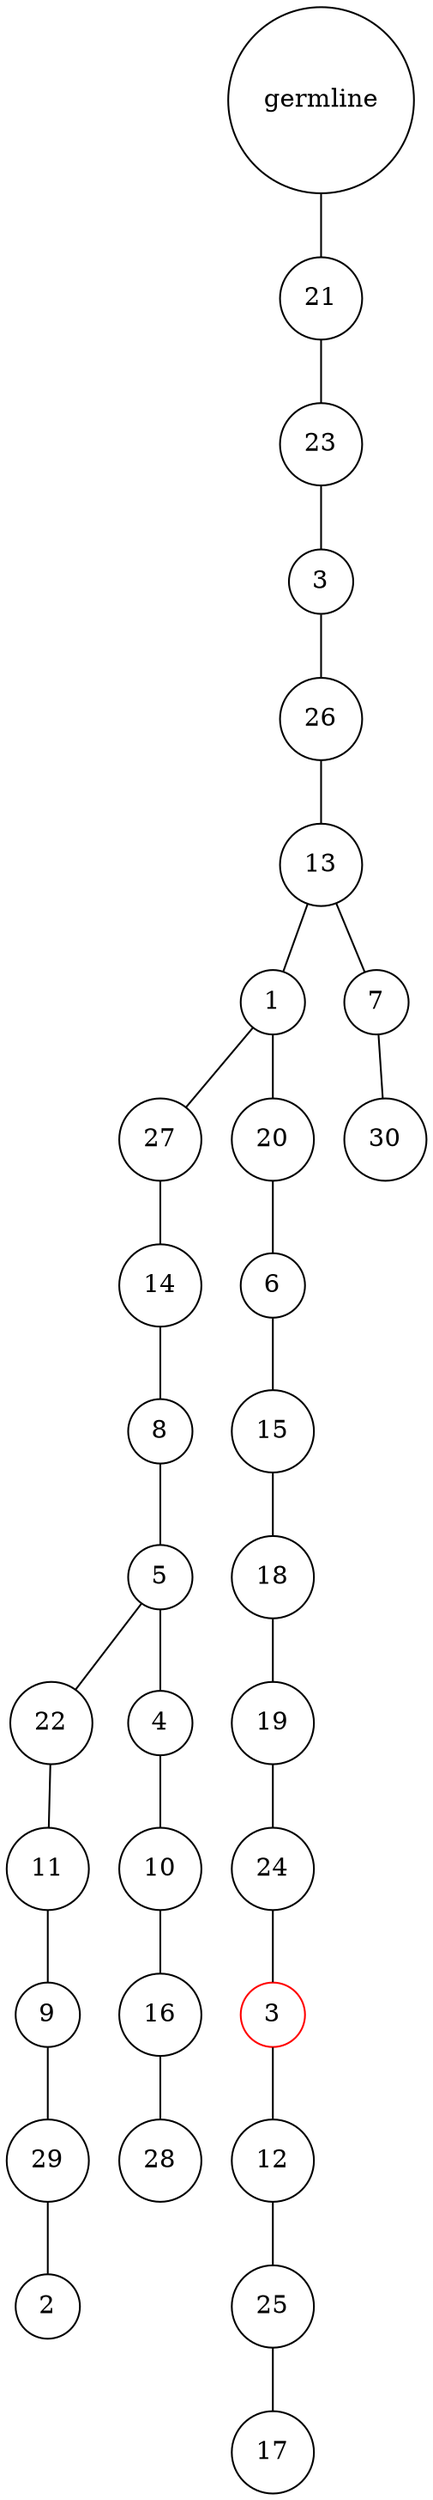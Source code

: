 graph {
	rankdir=UD;
	splines=line;
	node [shape=circle]
	"0x7f1e45427a60" [label="germline"];
	"0x7f1e45427a90" [label="21"];
	"0x7f1e45427a60" -- "0x7f1e45427a90" ;
	"0x7f1e45427ac0" [label="23"];
	"0x7f1e45427a90" -- "0x7f1e45427ac0" ;
	"0x7f1e45427af0" [label="3"];
	"0x7f1e45427ac0" -- "0x7f1e45427af0" ;
	"0x7f1e45427b20" [label="26"];
	"0x7f1e45427af0" -- "0x7f1e45427b20" ;
	"0x7f1e45427b50" [label="13"];
	"0x7f1e45427b20" -- "0x7f1e45427b50" ;
	"0x7f1e45427b80" [label="1"];
	"0x7f1e45427b50" -- "0x7f1e45427b80" ;
	"0x7f1e45427bb0" [label="27"];
	"0x7f1e45427b80" -- "0x7f1e45427bb0" ;
	"0x7f1e45427be0" [label="14"];
	"0x7f1e45427bb0" -- "0x7f1e45427be0" ;
	"0x7f1e45427c10" [label="8"];
	"0x7f1e45427be0" -- "0x7f1e45427c10" ;
	"0x7f1e45427c40" [label="5"];
	"0x7f1e45427c10" -- "0x7f1e45427c40" ;
	"0x7f1e45427c70" [label="22"];
	"0x7f1e45427c40" -- "0x7f1e45427c70" ;
	"0x7f1e45427ca0" [label="11"];
	"0x7f1e45427c70" -- "0x7f1e45427ca0" ;
	"0x7f1e45427cd0" [label="9"];
	"0x7f1e45427ca0" -- "0x7f1e45427cd0" ;
	"0x7f1e45427d00" [label="29"];
	"0x7f1e45427cd0" -- "0x7f1e45427d00" ;
	"0x7f1e45427d30" [label="2"];
	"0x7f1e45427d00" -- "0x7f1e45427d30" ;
	"0x7f1e45427d60" [label="4"];
	"0x7f1e45427c40" -- "0x7f1e45427d60" ;
	"0x7f1e45427d90" [label="10"];
	"0x7f1e45427d60" -- "0x7f1e45427d90" ;
	"0x7f1e45427dc0" [label="16"];
	"0x7f1e45427d90" -- "0x7f1e45427dc0" ;
	"0x7f1e45427df0" [label="28"];
	"0x7f1e45427dc0" -- "0x7f1e45427df0" ;
	"0x7f1e45427e20" [label="20"];
	"0x7f1e45427b80" -- "0x7f1e45427e20" ;
	"0x7f1e45427e50" [label="6"];
	"0x7f1e45427e20" -- "0x7f1e45427e50" ;
	"0x7f1e45427e80" [label="15"];
	"0x7f1e45427e50" -- "0x7f1e45427e80" ;
	"0x7f1e45427eb0" [label="18"];
	"0x7f1e45427e80" -- "0x7f1e45427eb0" ;
	"0x7f1e45427ee0" [label="19"];
	"0x7f1e45427eb0" -- "0x7f1e45427ee0" ;
	"0x7f1e45427f10" [label="24"];
	"0x7f1e45427ee0" -- "0x7f1e45427f10" ;
	"0x7f1e45427f40" [label="3",color="red"];
	"0x7f1e45427f10" -- "0x7f1e45427f40" ;
	"0x7f1e45427f70" [label="12"];
	"0x7f1e45427f40" -- "0x7f1e45427f70" ;
	"0x7f1e45427fa0" [label="25"];
	"0x7f1e45427f70" -- "0x7f1e45427fa0" ;
	"0x7f1e45427fd0" [label="17"];
	"0x7f1e45427fa0" -- "0x7f1e45427fd0" ;
	"0x7f1e45437040" [label="7"];
	"0x7f1e45427b50" -- "0x7f1e45437040" ;
	"0x7f1e45437070" [label="30"];
	"0x7f1e45437040" -- "0x7f1e45437070" ;
}
